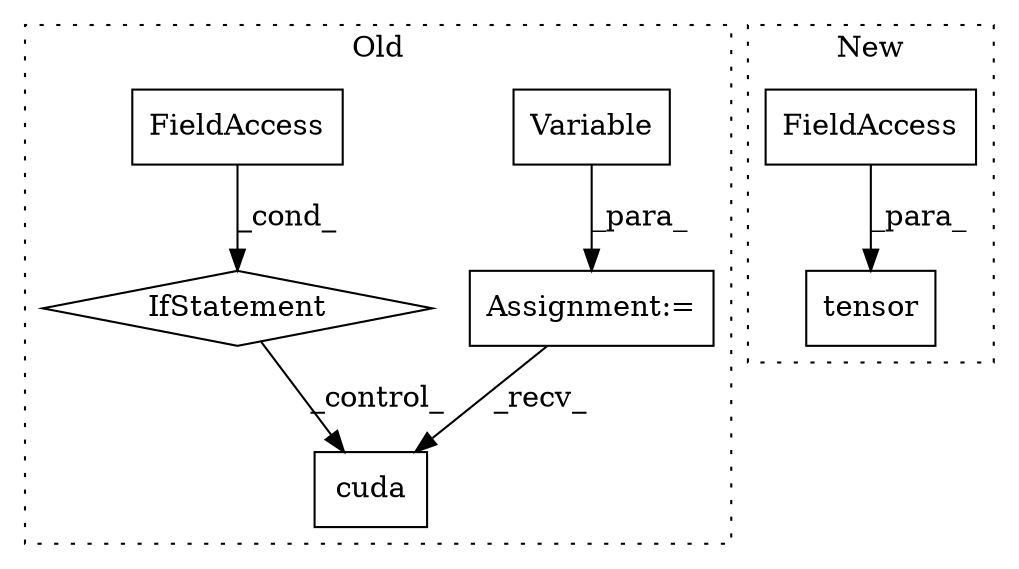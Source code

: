 digraph G {
subgraph cluster0 {
1 [label="Variable" a="32" s="8233,8261" l="9,1" shape="box"];
3 [label="Assignment:=" a="7" s="8232" l="1" shape="box"];
5 [label="cuda" a="32" s="8295" l="6" shape="box"];
6 [label="FieldAccess" a="22" s="8272" l="9" shape="box"];
7 [label="IfStatement" a="25" s="8268,8281" l="4,2" shape="diamond"];
label = "Old";
style="dotted";
}
subgraph cluster1 {
2 [label="tensor" a="32" s="7956,7991" l="7,1" shape="box"];
4 [label="FieldAccess" a="22" s="7965" l="13" shape="box"];
label = "New";
style="dotted";
}
1 -> 3 [label="_para_"];
3 -> 5 [label="_recv_"];
4 -> 2 [label="_para_"];
6 -> 7 [label="_cond_"];
7 -> 5 [label="_control_"];
}